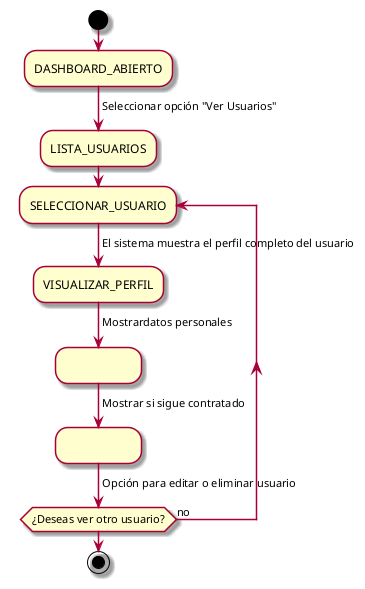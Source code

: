 @startuml ver_usuario
skin rose

  start
:DASHBOARD_ABIERTO;
-> El sistema muestra la opción de gestionar usuarios;
-> Seleccionar opción "Ver Usuarios";
:LISTA_USUARIOS;
repeat :SELECCIONAR_USUARIO
  -> El sistema muestra el perfil completo del usuario;
  :VISUALIZAR_PERFIL;     
  
  -> Mostrardatos personales;
  :                     ;
  -> Mostrar si sigue contratado;
  :                     ;
  -> Opción para editar o eliminar usuario;
repeat while (¿Deseas ver otro usuario?) is (no)
  stop

@enduml
